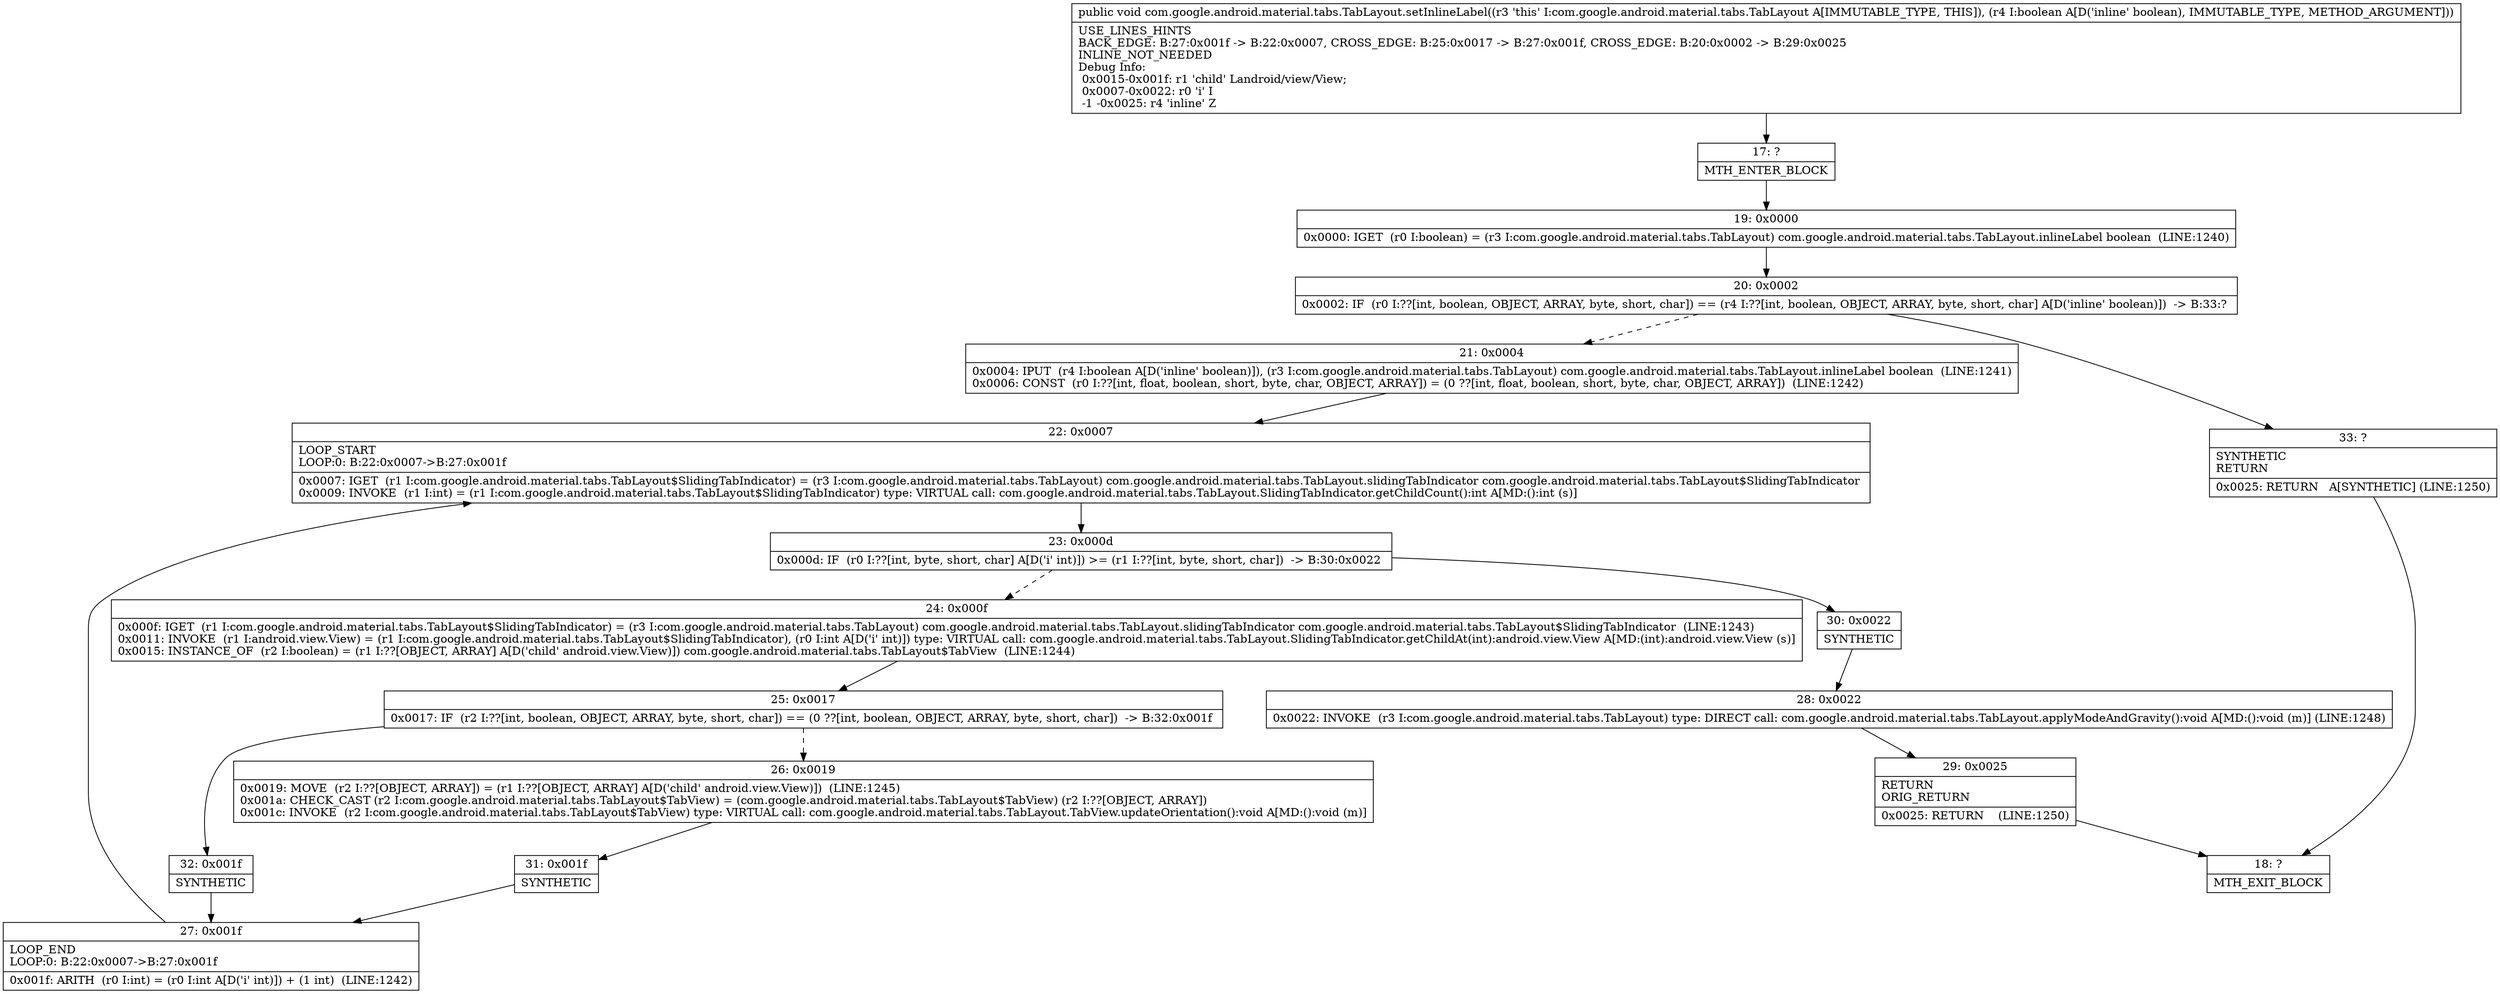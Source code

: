 digraph "CFG forcom.google.android.material.tabs.TabLayout.setInlineLabel(Z)V" {
Node_17 [shape=record,label="{17\:\ ?|MTH_ENTER_BLOCK\l}"];
Node_19 [shape=record,label="{19\:\ 0x0000|0x0000: IGET  (r0 I:boolean) = (r3 I:com.google.android.material.tabs.TabLayout) com.google.android.material.tabs.TabLayout.inlineLabel boolean  (LINE:1240)\l}"];
Node_20 [shape=record,label="{20\:\ 0x0002|0x0002: IF  (r0 I:??[int, boolean, OBJECT, ARRAY, byte, short, char]) == (r4 I:??[int, boolean, OBJECT, ARRAY, byte, short, char] A[D('inline' boolean)])  \-\> B:33:? \l}"];
Node_21 [shape=record,label="{21\:\ 0x0004|0x0004: IPUT  (r4 I:boolean A[D('inline' boolean)]), (r3 I:com.google.android.material.tabs.TabLayout) com.google.android.material.tabs.TabLayout.inlineLabel boolean  (LINE:1241)\l0x0006: CONST  (r0 I:??[int, float, boolean, short, byte, char, OBJECT, ARRAY]) = (0 ??[int, float, boolean, short, byte, char, OBJECT, ARRAY])  (LINE:1242)\l}"];
Node_22 [shape=record,label="{22\:\ 0x0007|LOOP_START\lLOOP:0: B:22:0x0007\-\>B:27:0x001f\l|0x0007: IGET  (r1 I:com.google.android.material.tabs.TabLayout$SlidingTabIndicator) = (r3 I:com.google.android.material.tabs.TabLayout) com.google.android.material.tabs.TabLayout.slidingTabIndicator com.google.android.material.tabs.TabLayout$SlidingTabIndicator \l0x0009: INVOKE  (r1 I:int) = (r1 I:com.google.android.material.tabs.TabLayout$SlidingTabIndicator) type: VIRTUAL call: com.google.android.material.tabs.TabLayout.SlidingTabIndicator.getChildCount():int A[MD:():int (s)]\l}"];
Node_23 [shape=record,label="{23\:\ 0x000d|0x000d: IF  (r0 I:??[int, byte, short, char] A[D('i' int)]) \>= (r1 I:??[int, byte, short, char])  \-\> B:30:0x0022 \l}"];
Node_24 [shape=record,label="{24\:\ 0x000f|0x000f: IGET  (r1 I:com.google.android.material.tabs.TabLayout$SlidingTabIndicator) = (r3 I:com.google.android.material.tabs.TabLayout) com.google.android.material.tabs.TabLayout.slidingTabIndicator com.google.android.material.tabs.TabLayout$SlidingTabIndicator  (LINE:1243)\l0x0011: INVOKE  (r1 I:android.view.View) = (r1 I:com.google.android.material.tabs.TabLayout$SlidingTabIndicator), (r0 I:int A[D('i' int)]) type: VIRTUAL call: com.google.android.material.tabs.TabLayout.SlidingTabIndicator.getChildAt(int):android.view.View A[MD:(int):android.view.View (s)]\l0x0015: INSTANCE_OF  (r2 I:boolean) = (r1 I:??[OBJECT, ARRAY] A[D('child' android.view.View)]) com.google.android.material.tabs.TabLayout$TabView  (LINE:1244)\l}"];
Node_25 [shape=record,label="{25\:\ 0x0017|0x0017: IF  (r2 I:??[int, boolean, OBJECT, ARRAY, byte, short, char]) == (0 ??[int, boolean, OBJECT, ARRAY, byte, short, char])  \-\> B:32:0x001f \l}"];
Node_26 [shape=record,label="{26\:\ 0x0019|0x0019: MOVE  (r2 I:??[OBJECT, ARRAY]) = (r1 I:??[OBJECT, ARRAY] A[D('child' android.view.View)])  (LINE:1245)\l0x001a: CHECK_CAST (r2 I:com.google.android.material.tabs.TabLayout$TabView) = (com.google.android.material.tabs.TabLayout$TabView) (r2 I:??[OBJECT, ARRAY]) \l0x001c: INVOKE  (r2 I:com.google.android.material.tabs.TabLayout$TabView) type: VIRTUAL call: com.google.android.material.tabs.TabLayout.TabView.updateOrientation():void A[MD:():void (m)]\l}"];
Node_31 [shape=record,label="{31\:\ 0x001f|SYNTHETIC\l}"];
Node_27 [shape=record,label="{27\:\ 0x001f|LOOP_END\lLOOP:0: B:22:0x0007\-\>B:27:0x001f\l|0x001f: ARITH  (r0 I:int) = (r0 I:int A[D('i' int)]) + (1 int)  (LINE:1242)\l}"];
Node_32 [shape=record,label="{32\:\ 0x001f|SYNTHETIC\l}"];
Node_30 [shape=record,label="{30\:\ 0x0022|SYNTHETIC\l}"];
Node_28 [shape=record,label="{28\:\ 0x0022|0x0022: INVOKE  (r3 I:com.google.android.material.tabs.TabLayout) type: DIRECT call: com.google.android.material.tabs.TabLayout.applyModeAndGravity():void A[MD:():void (m)] (LINE:1248)\l}"];
Node_29 [shape=record,label="{29\:\ 0x0025|RETURN\lORIG_RETURN\l|0x0025: RETURN    (LINE:1250)\l}"];
Node_18 [shape=record,label="{18\:\ ?|MTH_EXIT_BLOCK\l}"];
Node_33 [shape=record,label="{33\:\ ?|SYNTHETIC\lRETURN\l|0x0025: RETURN   A[SYNTHETIC] (LINE:1250)\l}"];
MethodNode[shape=record,label="{public void com.google.android.material.tabs.TabLayout.setInlineLabel((r3 'this' I:com.google.android.material.tabs.TabLayout A[IMMUTABLE_TYPE, THIS]), (r4 I:boolean A[D('inline' boolean), IMMUTABLE_TYPE, METHOD_ARGUMENT]))  | USE_LINES_HINTS\lBACK_EDGE: B:27:0x001f \-\> B:22:0x0007, CROSS_EDGE: B:25:0x0017 \-\> B:27:0x001f, CROSS_EDGE: B:20:0x0002 \-\> B:29:0x0025\lINLINE_NOT_NEEDED\lDebug Info:\l  0x0015\-0x001f: r1 'child' Landroid\/view\/View;\l  0x0007\-0x0022: r0 'i' I\l  \-1 \-0x0025: r4 'inline' Z\l}"];
MethodNode -> Node_17;Node_17 -> Node_19;
Node_19 -> Node_20;
Node_20 -> Node_21[style=dashed];
Node_20 -> Node_33;
Node_21 -> Node_22;
Node_22 -> Node_23;
Node_23 -> Node_24[style=dashed];
Node_23 -> Node_30;
Node_24 -> Node_25;
Node_25 -> Node_26[style=dashed];
Node_25 -> Node_32;
Node_26 -> Node_31;
Node_31 -> Node_27;
Node_27 -> Node_22;
Node_32 -> Node_27;
Node_30 -> Node_28;
Node_28 -> Node_29;
Node_29 -> Node_18;
Node_33 -> Node_18;
}

